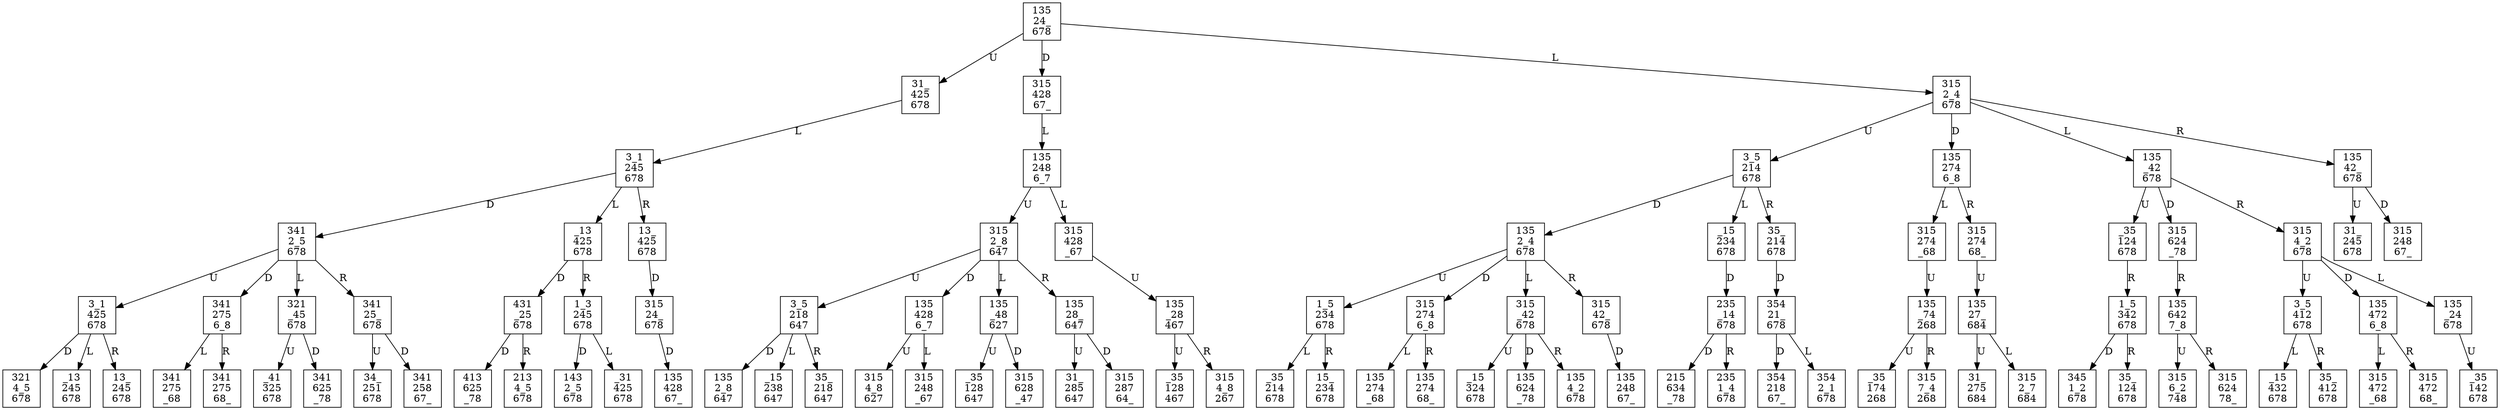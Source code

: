 digraph {
	"[[1, 3, 5], [2, 4, 0], [6, 7, 8]]" [label="135
24_
678" shape=square]
	"[[3, 1, 0], [4, 2, 5], [6, 7, 8]]" [label="31_
425
678" shape=square]
	"[[1, 3, 5], [2, 4, 0], [6, 7, 8]]" -> "[[3, 1, 0], [4, 2, 5], [6, 7, 8]]" [label=U]
	"[[3, 1, 5], [4, 2, 8], [6, 7, 0]]" [label="315
428
67_" shape=square]
	"[[1, 3, 5], [2, 4, 0], [6, 7, 8]]" -> "[[3, 1, 5], [4, 2, 8], [6, 7, 0]]" [label=D]
	"[[3, 1, 5], [2, 0, 4], [6, 7, 8]]" [label="315
2_4
678" shape=square]
	"[[1, 3, 5], [2, 4, 0], [6, 7, 8]]" -> "[[3, 1, 5], [2, 0, 4], [6, 7, 8]]" [label=L]
	"[[3, 0, 1], [2, 4, 5], [6, 7, 8]]" [label="3_1
245
678" shape=square]
	"[[3, 1, 0], [4, 2, 5], [6, 7, 8]]" -> "[[3, 0, 1], [2, 4, 5], [6, 7, 8]]" [label=L]
	"[[1, 3, 5], [2, 4, 8], [6, 0, 7]]" [label="135
248
6_7" shape=square]
	"[[3, 1, 5], [4, 2, 8], [6, 7, 0]]" -> "[[1, 3, 5], [2, 4, 8], [6, 0, 7]]" [label=L]
	"[[3, 0, 5], [2, 1, 4], [6, 7, 8]]" [label="3_5
214
678" shape=square]
	"[[3, 1, 5], [2, 0, 4], [6, 7, 8]]" -> "[[3, 0, 5], [2, 1, 4], [6, 7, 8]]" [label=U]
	"[[1, 3, 5], [2, 7, 4], [6, 0, 8]]" [label="135
274
6_8" shape=square]
	"[[3, 1, 5], [2, 0, 4], [6, 7, 8]]" -> "[[1, 3, 5], [2, 7, 4], [6, 0, 8]]" [label=D]
	"[[1, 3, 5], [0, 4, 2], [6, 7, 8]]" [label="135
_42
678" shape=square]
	"[[3, 1, 5], [2, 0, 4], [6, 7, 8]]" -> "[[1, 3, 5], [0, 4, 2], [6, 7, 8]]" [label=L]
	"[[1, 3, 5], [4, 2, 0], [6, 7, 8]]" [label="135
42_
678" shape=square]
	"[[3, 1, 5], [2, 0, 4], [6, 7, 8]]" -> "[[1, 3, 5], [4, 2, 0], [6, 7, 8]]" [label=R]
	"[[3, 4, 1], [2, 0, 5], [6, 7, 8]]" [label="341
2_5
678" shape=square]
	"[[3, 0, 1], [2, 4, 5], [6, 7, 8]]" -> "[[3, 4, 1], [2, 0, 5], [6, 7, 8]]" [label=D]
	"[[0, 1, 3], [4, 2, 5], [6, 7, 8]]" [label="_13
425
678" shape=square]
	"[[3, 0, 1], [2, 4, 5], [6, 7, 8]]" -> "[[0, 1, 3], [4, 2, 5], [6, 7, 8]]" [label=L]
	"[[1, 3, 0], [4, 2, 5], [6, 7, 8]]" [label="13_
425
678" shape=square]
	"[[3, 0, 1], [2, 4, 5], [6, 7, 8]]" -> "[[1, 3, 0], [4, 2, 5], [6, 7, 8]]" [label=R]
	"[[3, 1, 5], [2, 0, 8], [6, 4, 7]]" [label="315
2_8
647" shape=square]
	"[[1, 3, 5], [2, 4, 8], [6, 0, 7]]" -> "[[3, 1, 5], [2, 0, 8], [6, 4, 7]]" [label=U]
	"[[3, 1, 5], [4, 2, 8], [0, 6, 7]]" [label="315
428
_67" shape=square]
	"[[1, 3, 5], [2, 4, 8], [6, 0, 7]]" -> "[[3, 1, 5], [4, 2, 8], [0, 6, 7]]" [label=L]
	"[[1, 3, 5], [2, 0, 4], [6, 7, 8]]" [label="135
2_4
678" shape=square]
	"[[3, 0, 5], [2, 1, 4], [6, 7, 8]]" -> "[[1, 3, 5], [2, 0, 4], [6, 7, 8]]" [label=D]
	"[[0, 1, 5], [2, 3, 4], [6, 7, 8]]" [label="_15
234
678" shape=square]
	"[[3, 0, 5], [2, 1, 4], [6, 7, 8]]" -> "[[0, 1, 5], [2, 3, 4], [6, 7, 8]]" [label=L]
	"[[3, 5, 0], [2, 1, 4], [6, 7, 8]]" [label="35_
214
678" shape=square]
	"[[3, 0, 5], [2, 1, 4], [6, 7, 8]]" -> "[[3, 5, 0], [2, 1, 4], [6, 7, 8]]" [label=R]
	"[[3, 1, 5], [2, 7, 4], [0, 6, 8]]" [label="315
274
_68" shape=square]
	"[[1, 3, 5], [2, 7, 4], [6, 0, 8]]" -> "[[3, 1, 5], [2, 7, 4], [0, 6, 8]]" [label=L]
	"[[3, 1, 5], [2, 7, 4], [6, 8, 0]]" [label="315
274
68_" shape=square]
	"[[1, 3, 5], [2, 7, 4], [6, 0, 8]]" -> "[[3, 1, 5], [2, 7, 4], [6, 8, 0]]" [label=R]
	"[[0, 3, 5], [1, 2, 4], [6, 7, 8]]" [label="_35
124
678" shape=square]
	"[[1, 3, 5], [0, 4, 2], [6, 7, 8]]" -> "[[0, 3, 5], [1, 2, 4], [6, 7, 8]]" [label=U]
	"[[3, 1, 5], [6, 2, 4], [0, 7, 8]]" [label="315
624
_78" shape=square]
	"[[1, 3, 5], [0, 4, 2], [6, 7, 8]]" -> "[[3, 1, 5], [6, 2, 4], [0, 7, 8]]" [label=D]
	"[[3, 1, 5], [4, 0, 2], [6, 7, 8]]" [label="315
4_2
678" shape=square]
	"[[1, 3, 5], [0, 4, 2], [6, 7, 8]]" -> "[[3, 1, 5], [4, 0, 2], [6, 7, 8]]" [label=R]
	"[[3, 1, 0], [2, 4, 5], [6, 7, 8]]" [label="31_
245
678" shape=square]
	"[[1, 3, 5], [4, 2, 0], [6, 7, 8]]" -> "[[3, 1, 0], [2, 4, 5], [6, 7, 8]]" [label=U]
	"[[3, 1, 5], [2, 4, 8], [6, 7, 0]]" [label="315
248
67_" shape=square]
	"[[1, 3, 5], [4, 2, 0], [6, 7, 8]]" -> "[[3, 1, 5], [2, 4, 8], [6, 7, 0]]" [label=D]
	"[[3, 0, 1], [4, 2, 5], [6, 7, 8]]" [label="3_1
425
678" shape=square]
	"[[3, 4, 1], [2, 0, 5], [6, 7, 8]]" -> "[[3, 0, 1], [4, 2, 5], [6, 7, 8]]" [label=U]
	"[[3, 4, 1], [2, 7, 5], [6, 0, 8]]" [label="341
275
6_8" shape=square]
	"[[3, 4, 1], [2, 0, 5], [6, 7, 8]]" -> "[[3, 4, 1], [2, 7, 5], [6, 0, 8]]" [label=D]
	"[[3, 2, 1], [0, 4, 5], [6, 7, 8]]" [label="321
_45
678" shape=square]
	"[[3, 4, 1], [2, 0, 5], [6, 7, 8]]" -> "[[3, 2, 1], [0, 4, 5], [6, 7, 8]]" [label=L]
	"[[3, 4, 1], [2, 5, 0], [6, 7, 8]]" [label="341
25_
678" shape=square]
	"[[3, 4, 1], [2, 0, 5], [6, 7, 8]]" -> "[[3, 4, 1], [2, 5, 0], [6, 7, 8]]" [label=R]
	"[[4, 3, 1], [0, 2, 5], [6, 7, 8]]" [label="431
_25
678" shape=square]
	"[[0, 1, 3], [4, 2, 5], [6, 7, 8]]" -> "[[4, 3, 1], [0, 2, 5], [6, 7, 8]]" [label=D]
	"[[1, 0, 3], [2, 4, 5], [6, 7, 8]]" [label="1_3
245
678" shape=square]
	"[[0, 1, 3], [4, 2, 5], [6, 7, 8]]" -> "[[1, 0, 3], [2, 4, 5], [6, 7, 8]]" [label=R]
	"[[3, 1, 5], [2, 4, 0], [6, 7, 8]]" [label="315
24_
678" shape=square]
	"[[1, 3, 0], [4, 2, 5], [6, 7, 8]]" -> "[[3, 1, 5], [2, 4, 0], [6, 7, 8]]" [label=D]
	"[[3, 0, 5], [2, 1, 8], [6, 4, 7]]" [label="3_5
218
647" shape=square]
	"[[3, 1, 5], [2, 0, 8], [6, 4, 7]]" -> "[[3, 0, 5], [2, 1, 8], [6, 4, 7]]" [label=U]
	"[[1, 3, 5], [4, 2, 8], [6, 0, 7]]" [label="135
428
6_7" shape=square]
	"[[3, 1, 5], [2, 0, 8], [6, 4, 7]]" -> "[[1, 3, 5], [4, 2, 8], [6, 0, 7]]" [label=D]
	"[[1, 3, 5], [0, 4, 8], [6, 2, 7]]" [label="135
_48
627" shape=square]
	"[[3, 1, 5], [2, 0, 8], [6, 4, 7]]" -> "[[1, 3, 5], [0, 4, 8], [6, 2, 7]]" [label=L]
	"[[1, 3, 5], [2, 8, 0], [6, 4, 7]]" [label="135
28_
647" shape=square]
	"[[3, 1, 5], [2, 0, 8], [6, 4, 7]]" -> "[[1, 3, 5], [2, 8, 0], [6, 4, 7]]" [label=R]
	"[[1, 3, 5], [0, 2, 8], [4, 6, 7]]" [label="135
_28
467" shape=square]
	"[[3, 1, 5], [4, 2, 8], [0, 6, 7]]" -> "[[1, 3, 5], [0, 2, 8], [4, 6, 7]]" [label=U]
	"[[1, 0, 5], [2, 3, 4], [6, 7, 8]]" [label="1_5
234
678" shape=square]
	"[[1, 3, 5], [2, 0, 4], [6, 7, 8]]" -> "[[1, 0, 5], [2, 3, 4], [6, 7, 8]]" [label=U]
	"[[3, 1, 5], [2, 7, 4], [6, 0, 8]]" [label="315
274
6_8" shape=square]
	"[[1, 3, 5], [2, 0, 4], [6, 7, 8]]" -> "[[3, 1, 5], [2, 7, 4], [6, 0, 8]]" [label=D]
	"[[3, 1, 5], [0, 4, 2], [6, 7, 8]]" [label="315
_42
678" shape=square]
	"[[1, 3, 5], [2, 0, 4], [6, 7, 8]]" -> "[[3, 1, 5], [0, 4, 2], [6, 7, 8]]" [label=L]
	"[[3, 1, 5], [4, 2, 0], [6, 7, 8]]" [label="315
42_
678" shape=square]
	"[[1, 3, 5], [2, 0, 4], [6, 7, 8]]" -> "[[3, 1, 5], [4, 2, 0], [6, 7, 8]]" [label=R]
	"[[2, 3, 5], [0, 1, 4], [6, 7, 8]]" [label="235
_14
678" shape=square]
	"[[0, 1, 5], [2, 3, 4], [6, 7, 8]]" -> "[[2, 3, 5], [0, 1, 4], [6, 7, 8]]" [label=D]
	"[[3, 5, 4], [2, 1, 0], [6, 7, 8]]" [label="354
21_
678" shape=square]
	"[[3, 5, 0], [2, 1, 4], [6, 7, 8]]" -> "[[3, 5, 4], [2, 1, 0], [6, 7, 8]]" [label=D]
	"[[1, 3, 5], [0, 7, 4], [2, 6, 8]]" [label="135
_74
268" shape=square]
	"[[3, 1, 5], [2, 7, 4], [0, 6, 8]]" -> "[[1, 3, 5], [0, 7, 4], [2, 6, 8]]" [label=U]
	"[[1, 3, 5], [2, 7, 0], [6, 8, 4]]" [label="135
27_
684" shape=square]
	"[[3, 1, 5], [2, 7, 4], [6, 8, 0]]" -> "[[1, 3, 5], [2, 7, 0], [6, 8, 4]]" [label=U]
	"[[1, 0, 5], [3, 4, 2], [6, 7, 8]]" [label="1_5
342
678" shape=square]
	"[[0, 3, 5], [1, 2, 4], [6, 7, 8]]" -> "[[1, 0, 5], [3, 4, 2], [6, 7, 8]]" [label=R]
	"[[1, 3, 5], [6, 4, 2], [7, 0, 8]]" [label="135
642
7_8" shape=square]
	"[[3, 1, 5], [6, 2, 4], [0, 7, 8]]" -> "[[1, 3, 5], [6, 4, 2], [7, 0, 8]]" [label=R]
	"[[3, 0, 5], [4, 1, 2], [6, 7, 8]]" [label="3_5
412
678" shape=square]
	"[[3, 1, 5], [4, 0, 2], [6, 7, 8]]" -> "[[3, 0, 5], [4, 1, 2], [6, 7, 8]]" [label=U]
	"[[1, 3, 5], [4, 7, 2], [6, 0, 8]]" [label="135
472
6_8" shape=square]
	"[[3, 1, 5], [4, 0, 2], [6, 7, 8]]" -> "[[1, 3, 5], [4, 7, 2], [6, 0, 8]]" [label=D]
	"[[1, 3, 5], [0, 2, 4], [6, 7, 8]]" [label="135
_24
678" shape=square]
	"[[3, 1, 5], [4, 0, 2], [6, 7, 8]]" -> "[[1, 3, 5], [0, 2, 4], [6, 7, 8]]" [label=L]
	"[[3, 2, 1], [4, 0, 5], [6, 7, 8]]" [label="321
4_5
678" shape=square]
	"[[3, 0, 1], [4, 2, 5], [6, 7, 8]]" -> "[[3, 2, 1], [4, 0, 5], [6, 7, 8]]" [label=D]
	"[[0, 1, 3], [2, 4, 5], [6, 7, 8]]" [label="_13
245
678" shape=square]
	"[[3, 0, 1], [4, 2, 5], [6, 7, 8]]" -> "[[0, 1, 3], [2, 4, 5], [6, 7, 8]]" [label=L]
	"[[1, 3, 0], [2, 4, 5], [6, 7, 8]]" [label="13_
245
678" shape=square]
	"[[3, 0, 1], [4, 2, 5], [6, 7, 8]]" -> "[[1, 3, 0], [2, 4, 5], [6, 7, 8]]" [label=R]
	"[[3, 4, 1], [2, 7, 5], [0, 6, 8]]" [label="341
275
_68" shape=square]
	"[[3, 4, 1], [2, 7, 5], [6, 0, 8]]" -> "[[3, 4, 1], [2, 7, 5], [0, 6, 8]]" [label=L]
	"[[3, 4, 1], [2, 7, 5], [6, 8, 0]]" [label="341
275
68_" shape=square]
	"[[3, 4, 1], [2, 7, 5], [6, 0, 8]]" -> "[[3, 4, 1], [2, 7, 5], [6, 8, 0]]" [label=R]
	"[[0, 4, 1], [3, 2, 5], [6, 7, 8]]" [label="_41
325
678" shape=square]
	"[[3, 2, 1], [0, 4, 5], [6, 7, 8]]" -> "[[0, 4, 1], [3, 2, 5], [6, 7, 8]]" [label=U]
	"[[3, 4, 1], [6, 2, 5], [0, 7, 8]]" [label="341
625
_78" shape=square]
	"[[3, 2, 1], [0, 4, 5], [6, 7, 8]]" -> "[[3, 4, 1], [6, 2, 5], [0, 7, 8]]" [label=D]
	"[[3, 4, 0], [2, 5, 1], [6, 7, 8]]" [label="34_
251
678" shape=square]
	"[[3, 4, 1], [2, 5, 0], [6, 7, 8]]" -> "[[3, 4, 0], [2, 5, 1], [6, 7, 8]]" [label=U]
	"[[3, 4, 1], [2, 5, 8], [6, 7, 0]]" [label="341
258
67_" shape=square]
	"[[3, 4, 1], [2, 5, 0], [6, 7, 8]]" -> "[[3, 4, 1], [2, 5, 8], [6, 7, 0]]" [label=D]
	"[[4, 1, 3], [6, 2, 5], [0, 7, 8]]" [label="413
625
_78" shape=square]
	"[[4, 3, 1], [0, 2, 5], [6, 7, 8]]" -> "[[4, 1, 3], [6, 2, 5], [0, 7, 8]]" [label=D]
	"[[2, 1, 3], [4, 0, 5], [6, 7, 8]]" [label="213
4_5
678" shape=square]
	"[[4, 3, 1], [0, 2, 5], [6, 7, 8]]" -> "[[2, 1, 3], [4, 0, 5], [6, 7, 8]]" [label=R]
	"[[1, 4, 3], [2, 0, 5], [6, 7, 8]]" [label="143
2_5
678" shape=square]
	"[[1, 0, 3], [2, 4, 5], [6, 7, 8]]" -> "[[1, 4, 3], [2, 0, 5], [6, 7, 8]]" [label=D]
	"[[0, 3, 1], [4, 2, 5], [6, 7, 8]]" [label="_31
425
678" shape=square]
	"[[1, 0, 3], [2, 4, 5], [6, 7, 8]]" -> "[[0, 3, 1], [4, 2, 5], [6, 7, 8]]" [label=L]
	"[[1, 3, 5], [4, 2, 8], [6, 7, 0]]" [label="135
428
67_" shape=square]
	"[[3, 1, 5], [2, 4, 0], [6, 7, 8]]" -> "[[1, 3, 5], [4, 2, 8], [6, 7, 0]]" [label=D]
	"[[1, 3, 5], [2, 0, 8], [6, 4, 7]]" [label="135
2_8
647" shape=square]
	"[[3, 0, 5], [2, 1, 8], [6, 4, 7]]" -> "[[1, 3, 5], [2, 0, 8], [6, 4, 7]]" [label=D]
	"[[0, 1, 5], [2, 3, 8], [6, 4, 7]]" [label="_15
238
647" shape=square]
	"[[3, 0, 5], [2, 1, 8], [6, 4, 7]]" -> "[[0, 1, 5], [2, 3, 8], [6, 4, 7]]" [label=L]
	"[[3, 5, 0], [2, 1, 8], [6, 4, 7]]" [label="35_
218
647" shape=square]
	"[[3, 0, 5], [2, 1, 8], [6, 4, 7]]" -> "[[3, 5, 0], [2, 1, 8], [6, 4, 7]]" [label=R]
	"[[3, 1, 5], [4, 0, 8], [6, 2, 7]]" [label="315
4_8
627" shape=square]
	"[[1, 3, 5], [4, 2, 8], [6, 0, 7]]" -> "[[3, 1, 5], [4, 0, 8], [6, 2, 7]]" [label=U]
	"[[3, 1, 5], [2, 4, 8], [0, 6, 7]]" [label="315
248
_67" shape=square]
	"[[1, 3, 5], [4, 2, 8], [6, 0, 7]]" -> "[[3, 1, 5], [2, 4, 8], [0, 6, 7]]" [label=L]
	"[[0, 3, 5], [1, 2, 8], [6, 4, 7]]" [label="_35
128
647" shape=square]
	"[[1, 3, 5], [0, 4, 8], [6, 2, 7]]" -> "[[0, 3, 5], [1, 2, 8], [6, 4, 7]]" [label=U]
	"[[3, 1, 5], [6, 2, 8], [0, 4, 7]]" [label="315
628
_47" shape=square]
	"[[1, 3, 5], [0, 4, 8], [6, 2, 7]]" -> "[[3, 1, 5], [6, 2, 8], [0, 4, 7]]" [label=D]
	"[[3, 1, 0], [2, 8, 5], [6, 4, 7]]" [label="31_
285
647" shape=square]
	"[[1, 3, 5], [2, 8, 0], [6, 4, 7]]" -> "[[3, 1, 0], [2, 8, 5], [6, 4, 7]]" [label=U]
	"[[3, 1, 5], [2, 8, 7], [6, 4, 0]]" [label="315
287
64_" shape=square]
	"[[1, 3, 5], [2, 8, 0], [6, 4, 7]]" -> "[[3, 1, 5], [2, 8, 7], [6, 4, 0]]" [label=D]
	"[[0, 3, 5], [1, 2, 8], [4, 6, 7]]" [label="_35
128
467" shape=square]
	"[[1, 3, 5], [0, 2, 8], [4, 6, 7]]" -> "[[0, 3, 5], [1, 2, 8], [4, 6, 7]]" [label=U]
	"[[3, 1, 5], [4, 0, 8], [2, 6, 7]]" [label="315
4_8
267" shape=square]
	"[[1, 3, 5], [0, 2, 8], [4, 6, 7]]" -> "[[3, 1, 5], [4, 0, 8], [2, 6, 7]]" [label=R]
	"[[0, 3, 5], [2, 1, 4], [6, 7, 8]]" [label="_35
214
678" shape=square]
	"[[1, 0, 5], [2, 3, 4], [6, 7, 8]]" -> "[[0, 3, 5], [2, 1, 4], [6, 7, 8]]" [label=L]
	"[[1, 5, 0], [2, 3, 4], [6, 7, 8]]" [label="15_
234
678" shape=square]
	"[[1, 0, 5], [2, 3, 4], [6, 7, 8]]" -> "[[1, 5, 0], [2, 3, 4], [6, 7, 8]]" [label=R]
	"[[1, 3, 5], [2, 7, 4], [0, 6, 8]]" [label="135
274
_68" shape=square]
	"[[3, 1, 5], [2, 7, 4], [6, 0, 8]]" -> "[[1, 3, 5], [2, 7, 4], [0, 6, 8]]" [label=L]
	"[[1, 3, 5], [2, 7, 4], [6, 8, 0]]" [label="135
274
68_" shape=square]
	"[[3, 1, 5], [2, 7, 4], [6, 0, 8]]" -> "[[1, 3, 5], [2, 7, 4], [6, 8, 0]]" [label=R]
	"[[0, 1, 5], [3, 2, 4], [6, 7, 8]]" [label="_15
324
678" shape=square]
	"[[3, 1, 5], [0, 4, 2], [6, 7, 8]]" -> "[[0, 1, 5], [3, 2, 4], [6, 7, 8]]" [label=U]
	"[[1, 3, 5], [6, 2, 4], [0, 7, 8]]" [label="135
624
_78" shape=square]
	"[[3, 1, 5], [0, 4, 2], [6, 7, 8]]" -> "[[1, 3, 5], [6, 2, 4], [0, 7, 8]]" [label=D]
	"[[1, 3, 5], [4, 0, 2], [6, 7, 8]]" [label="135
4_2
678" shape=square]
	"[[3, 1, 5], [0, 4, 2], [6, 7, 8]]" -> "[[1, 3, 5], [4, 0, 2], [6, 7, 8]]" [label=R]
	"[[1, 3, 5], [2, 4, 8], [6, 7, 0]]" [label="135
248
67_" shape=square]
	"[[3, 1, 5], [4, 2, 0], [6, 7, 8]]" -> "[[1, 3, 5], [2, 4, 8], [6, 7, 0]]" [label=D]
	"[[2, 1, 5], [6, 3, 4], [0, 7, 8]]" [label="215
634
_78" shape=square]
	"[[2, 3, 5], [0, 1, 4], [6, 7, 8]]" -> "[[2, 1, 5], [6, 3, 4], [0, 7, 8]]" [label=D]
	"[[2, 3, 5], [1, 0, 4], [6, 7, 8]]" [label="235
1_4
678" shape=square]
	"[[2, 3, 5], [0, 1, 4], [6, 7, 8]]" -> "[[2, 3, 5], [1, 0, 4], [6, 7, 8]]" [label=R]
	"[[3, 5, 4], [2, 1, 8], [6, 7, 0]]" [label="354
218
67_" shape=square]
	"[[3, 5, 4], [2, 1, 0], [6, 7, 8]]" -> "[[3, 5, 4], [2, 1, 8], [6, 7, 0]]" [label=D]
	"[[3, 5, 4], [2, 0, 1], [6, 7, 8]]" [label="354
2_1
678" shape=square]
	"[[3, 5, 4], [2, 1, 0], [6, 7, 8]]" -> "[[3, 5, 4], [2, 0, 1], [6, 7, 8]]" [label=L]
	"[[0, 3, 5], [1, 7, 4], [2, 6, 8]]" [label="_35
174
268" shape=square]
	"[[1, 3, 5], [0, 7, 4], [2, 6, 8]]" -> "[[0, 3, 5], [1, 7, 4], [2, 6, 8]]" [label=U]
	"[[3, 1, 5], [7, 0, 4], [2, 6, 8]]" [label="315
7_4
268" shape=square]
	"[[1, 3, 5], [0, 7, 4], [2, 6, 8]]" -> "[[3, 1, 5], [7, 0, 4], [2, 6, 8]]" [label=R]
	"[[3, 1, 0], [2, 7, 5], [6, 8, 4]]" [label="31_
275
684" shape=square]
	"[[1, 3, 5], [2, 7, 0], [6, 8, 4]]" -> "[[3, 1, 0], [2, 7, 5], [6, 8, 4]]" [label=U]
	"[[3, 1, 5], [2, 0, 7], [6, 8, 4]]" [label="315
2_7
684" shape=square]
	"[[1, 3, 5], [2, 7, 0], [6, 8, 4]]" -> "[[3, 1, 5], [2, 0, 7], [6, 8, 4]]" [label=L]
	"[[3, 4, 5], [1, 0, 2], [6, 7, 8]]" [label="345
1_2
678" shape=square]
	"[[1, 0, 5], [3, 4, 2], [6, 7, 8]]" -> "[[3, 4, 5], [1, 0, 2], [6, 7, 8]]" [label=D]
	"[[3, 5, 0], [1, 2, 4], [6, 7, 8]]" [label="35_
124
678" shape=square]
	"[[1, 0, 5], [3, 4, 2], [6, 7, 8]]" -> "[[3, 5, 0], [1, 2, 4], [6, 7, 8]]" [label=R]
	"[[3, 1, 5], [6, 0, 2], [7, 4, 8]]" [label="315
6_2
748" shape=square]
	"[[1, 3, 5], [6, 4, 2], [7, 0, 8]]" -> "[[3, 1, 5], [6, 0, 2], [7, 4, 8]]" [label=U]
	"[[3, 1, 5], [6, 2, 4], [7, 8, 0]]" [label="315
624
78_" shape=square]
	"[[1, 3, 5], [6, 4, 2], [7, 0, 8]]" -> "[[3, 1, 5], [6, 2, 4], [7, 8, 0]]" [label=R]
	"[[0, 1, 5], [4, 3, 2], [6, 7, 8]]" [label="_15
432
678" shape=square]
	"[[3, 0, 5], [4, 1, 2], [6, 7, 8]]" -> "[[0, 1, 5], [4, 3, 2], [6, 7, 8]]" [label=L]
	"[[3, 5, 0], [4, 1, 2], [6, 7, 8]]" [label="35_
412
678" shape=square]
	"[[3, 0, 5], [4, 1, 2], [6, 7, 8]]" -> "[[3, 5, 0], [4, 1, 2], [6, 7, 8]]" [label=R]
	"[[3, 1, 5], [4, 7, 2], [0, 6, 8]]" [label="315
472
_68" shape=square]
	"[[1, 3, 5], [4, 7, 2], [6, 0, 8]]" -> "[[3, 1, 5], [4, 7, 2], [0, 6, 8]]" [label=L]
	"[[3, 1, 5], [4, 7, 2], [6, 8, 0]]" [label="315
472
68_" shape=square]
	"[[1, 3, 5], [4, 7, 2], [6, 0, 8]]" -> "[[3, 1, 5], [4, 7, 2], [6, 8, 0]]" [label=R]
	"[[0, 3, 5], [1, 4, 2], [6, 7, 8]]" [label="_35
142
678" shape=square]
	"[[1, 3, 5], [0, 2, 4], [6, 7, 8]]" -> "[[0, 3, 5], [1, 4, 2], [6, 7, 8]]" [label=U]
}
